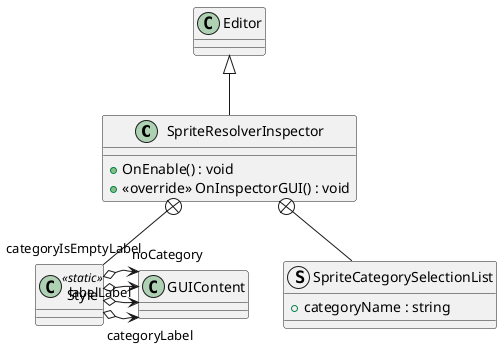 @startuml
class SpriteResolverInspector {
    + OnEnable() : void
    + <<override>> OnInspectorGUI() : void
}
class Style <<static>> {
}
struct SpriteCategorySelectionList {
    + categoryName : string
}
Editor <|-- SpriteResolverInspector
SpriteResolverInspector +-- Style
Style o-> "categoryLabel" GUIContent
Style o-> "labelLabel" GUIContent
Style o-> "categoryIsEmptyLabel" GUIContent
Style o-> "noCategory" GUIContent
SpriteResolverInspector +-- SpriteCategorySelectionList
@enduml
